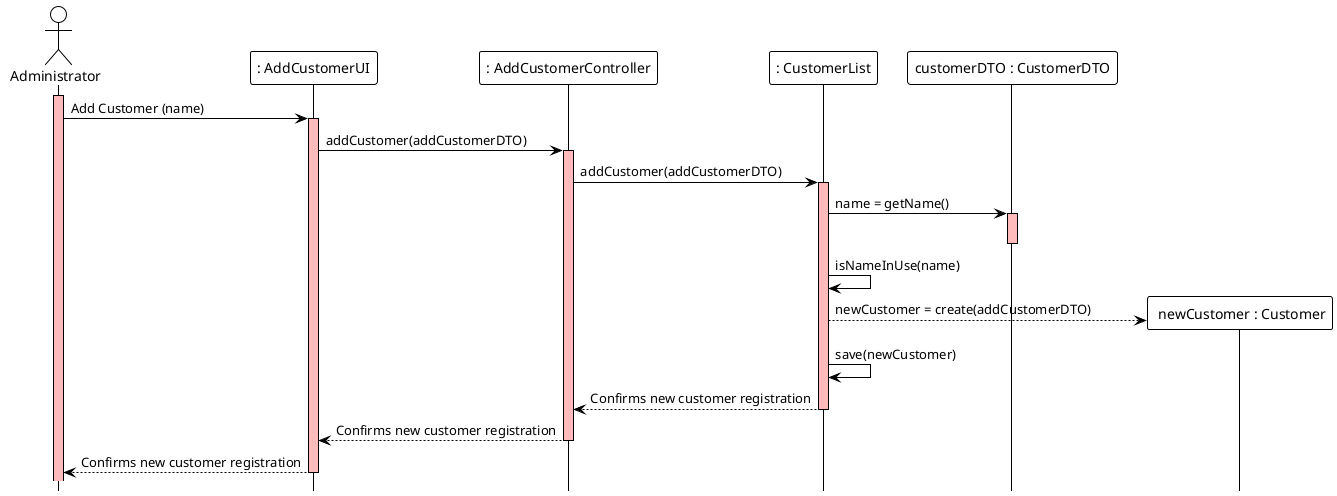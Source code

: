 @startuml
!theme plain
hide footbox

actor Administrator  as Administrator
participant ": AddCustomerUI" as UI
participant ": AddCustomerController" as Controller
participant ": CustomerList" as List
'participant " defaultProfile : Profile"
'participant ": AccountList" as AccountList
participant "customerDTO : CustomerDTO" as DTO
participant " newCustomer : Customer" as newCustomer


activate Administrator #FFBBBB
Administrator ->  UI : Add Customer (name)

activate UI #FFBBBB
UI -> Controller : addCustomer(addCustomerDTO)

activate Controller #FFBBBB
'Controller -> List : defaultCustomer = getCustomerByName("name")

'activate ProfileList #FFBBBB
'deactivate ProfileList

Controller -> List : addCustomer(addCustomerDTO)

activate List #FFBBBB
List -> DTO : name = getName()

activate DTO #FFBBBB
deactivate DTO

List -> List : isNameInUse(name)

List --> newCustomer ** : newCustomer = create(addCustomerDTO)
List -> List : save(newCustomer)

List --> Controller : Confirms new customer registration
deactivate List

Controller --> UI : Confirms new customer registration
deactivate Controller
UI --> Administrator : Confirms new customer registration
deactivate UI
@enduml